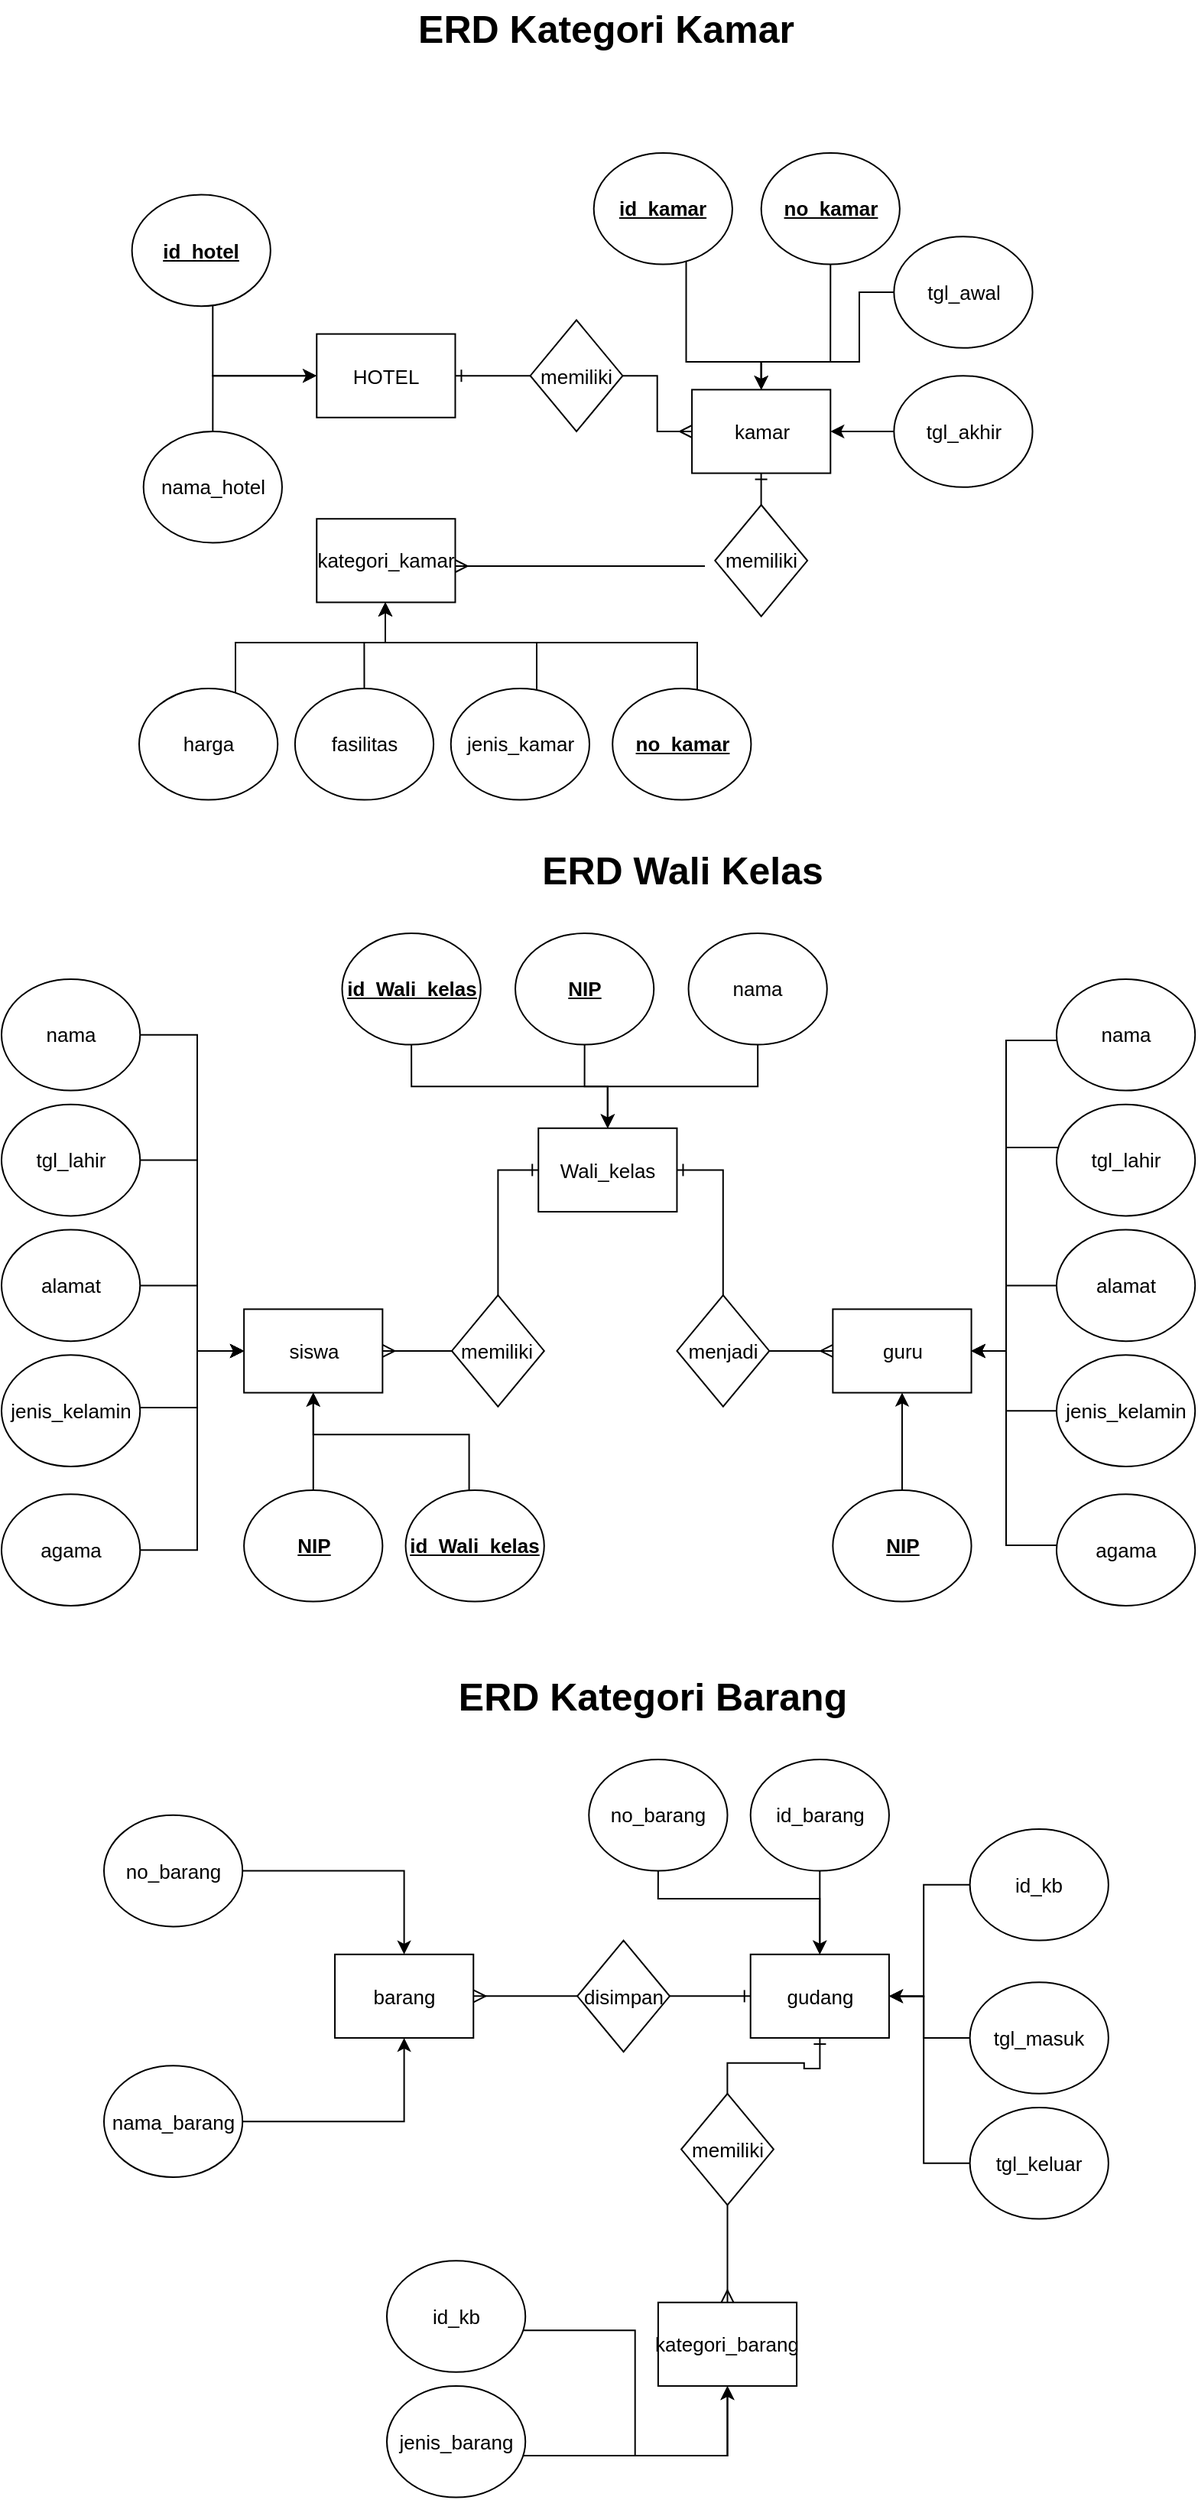 <mxfile version="15.5.0" type="github">
  <diagram id="R2lEEEUBdFMjLlhIrx00" name="Page-1">
    <mxGraphModel dx="868" dy="520" grid="1" gridSize="10" guides="1" tooltips="1" connect="1" arrows="1" fold="1" page="1" pageScale="1" pageWidth="850" pageHeight="1100" math="0" shadow="0" extFonts="Permanent Marker^https://fonts.googleapis.com/css?family=Permanent+Marker">
      <root>
        <mxCell id="0" />
        <mxCell id="1" parent="0" />
        <mxCell id="wKKu8YWsF9nYJKXguxuM-1" value="HOTEL" style="rounded=0;whiteSpace=wrap;html=1;fontSize=13;fontStyle=0" vertex="1" parent="1">
          <mxGeometry x="236.124" y="248.297" width="90.612" height="54.597" as="geometry" />
        </mxCell>
        <mxCell id="wKKu8YWsF9nYJKXguxuM-2" value="kamar" style="rounded=0;whiteSpace=wrap;html=1;fontSize=13;fontStyle=0" vertex="1" parent="1">
          <mxGeometry x="481.533" y="284.695" width="90.612" height="54.597" as="geometry" />
        </mxCell>
        <mxCell id="wKKu8YWsF9nYJKXguxuM-3" value="kategori_kamar" style="rounded=0;whiteSpace=wrap;html=1;fontSize=13;fontStyle=0" vertex="1" parent="1">
          <mxGeometry x="236.123" y="369.104" width="90.612" height="54.597" as="geometry" />
        </mxCell>
        <mxCell id="wKKu8YWsF9nYJKXguxuM-4" style="edgeStyle=orthogonalEdgeStyle;rounded=0;orthogonalLoop=1;jettySize=auto;html=1;fontSize=13;fontStyle=0" edge="1" parent="1" source="wKKu8YWsF9nYJKXguxuM-5" target="wKKu8YWsF9nYJKXguxuM-3">
          <mxGeometry x="-194.29" y="-64.95" as="geometry">
            <Array as="points">
              <mxPoint x="183" y="450" />
              <mxPoint x="281" y="450" />
            </Array>
          </mxGeometry>
        </mxCell>
        <mxCell id="wKKu8YWsF9nYJKXguxuM-5" value="harga" style="ellipse;whiteSpace=wrap;html=1;fontSize=13;fontStyle=0" vertex="1" parent="1">
          <mxGeometry x="120.004" y="480.009" width="90.612" height="72.796" as="geometry" />
        </mxCell>
        <mxCell id="wKKu8YWsF9nYJKXguxuM-6" style="edgeStyle=orthogonalEdgeStyle;rounded=0;orthogonalLoop=1;jettySize=auto;html=1;fontSize=13;fontStyle=0" edge="1" parent="1" source="wKKu8YWsF9nYJKXguxuM-7" target="wKKu8YWsF9nYJKXguxuM-3">
          <mxGeometry x="-194.29" y="-64.95" as="geometry">
            <mxPoint x="250" y="470" as="sourcePoint" />
            <Array as="points">
              <mxPoint x="267" y="450" />
              <mxPoint x="281" y="450" />
            </Array>
          </mxGeometry>
        </mxCell>
        <mxCell id="wKKu8YWsF9nYJKXguxuM-7" value="fasilitas" style="ellipse;whiteSpace=wrap;html=1;fontSize=13;fontStyle=0" vertex="1" parent="1">
          <mxGeometry x="221.943" y="480.009" width="90.612" height="72.796" as="geometry" />
        </mxCell>
        <mxCell id="wKKu8YWsF9nYJKXguxuM-8" style="edgeStyle=orthogonalEdgeStyle;rounded=0;orthogonalLoop=1;jettySize=auto;html=1;fontSize=13;fontStyle=0;endArrow=ERmany;endFill=0;" edge="1" parent="1" target="wKKu8YWsF9nYJKXguxuM-3">
          <mxGeometry x="-194.29" y="-64.95" as="geometry">
            <mxPoint x="490" y="400" as="sourcePoint" />
            <Array as="points">
              <mxPoint x="410" y="400" />
              <mxPoint x="410" y="400" />
            </Array>
          </mxGeometry>
        </mxCell>
        <mxCell id="wKKu8YWsF9nYJKXguxuM-9" style="edgeStyle=orthogonalEdgeStyle;rounded=0;orthogonalLoop=1;jettySize=auto;html=1;fontSize=13;endArrow=ERone;endFill=0;" edge="1" parent="1" source="wKKu8YWsF9nYJKXguxuM-10" target="wKKu8YWsF9nYJKXguxuM-2">
          <mxGeometry x="54.9" y="2.61" as="geometry" />
        </mxCell>
        <mxCell id="wKKu8YWsF9nYJKXguxuM-10" value="memiliki" style="rhombus;whiteSpace=wrap;html=1;fontSize=13;fontStyle=0" vertex="1" parent="1">
          <mxGeometry x="496.635" y="360.0" width="60.408" height="72.796" as="geometry" />
        </mxCell>
        <mxCell id="wKKu8YWsF9nYJKXguxuM-11" style="edgeStyle=orthogonalEdgeStyle;rounded=0;orthogonalLoop=1;jettySize=auto;html=1;fontSize=13;fontStyle=0;endArrow=ERmany;endFill=0;" edge="1" parent="1" source="wKKu8YWsF9nYJKXguxuM-13" target="wKKu8YWsF9nYJKXguxuM-2">
          <mxGeometry x="54.9" y="2.61" as="geometry" />
        </mxCell>
        <mxCell id="wKKu8YWsF9nYJKXguxuM-12" style="edgeStyle=orthogonalEdgeStyle;rounded=0;orthogonalLoop=1;jettySize=auto;html=1;fontSize=13;endArrow=ERone;endFill=0;" edge="1" parent="1" source="wKKu8YWsF9nYJKXguxuM-13" target="wKKu8YWsF9nYJKXguxuM-1">
          <mxGeometry x="54.9" y="2.61" as="geometry">
            <mxPoint x="341.839" y="275.596" as="targetPoint" />
          </mxGeometry>
        </mxCell>
        <mxCell id="wKKu8YWsF9nYJKXguxuM-13" value="memiliki" style="rhombus;whiteSpace=wrap;html=1;fontSize=13;fontStyle=0" vertex="1" parent="1">
          <mxGeometry x="375.818" y="239.198" width="60.408" height="72.796" as="geometry" />
        </mxCell>
        <mxCell id="wKKu8YWsF9nYJKXguxuM-14" style="edgeStyle=orthogonalEdgeStyle;rounded=0;orthogonalLoop=1;jettySize=auto;html=1;fontSize=13;fontStyle=0" edge="1" parent="1" source="wKKu8YWsF9nYJKXguxuM-15" target="wKKu8YWsF9nYJKXguxuM-2">
          <mxGeometry x="54.9" y="2.61" as="geometry">
            <Array as="points">
              <mxPoint x="477.757" y="266.496" />
              <mxPoint x="526.839" y="266.496" />
            </Array>
          </mxGeometry>
        </mxCell>
        <mxCell id="wKKu8YWsF9nYJKXguxuM-15" value="id_kamar" style="ellipse;whiteSpace=wrap;html=1;fontSize=13;fontStyle=5" vertex="1" parent="1">
          <mxGeometry x="417.349" y="130.003" width="90.612" height="72.796" as="geometry" />
        </mxCell>
        <mxCell id="wKKu8YWsF9nYJKXguxuM-16" style="edgeStyle=orthogonalEdgeStyle;rounded=0;orthogonalLoop=1;jettySize=auto;html=1;fontSize=13;fontStyle=0" edge="1" parent="1" source="wKKu8YWsF9nYJKXguxuM-17" target="wKKu8YWsF9nYJKXguxuM-1">
          <mxGeometry x="54.9" y="2.61" as="geometry">
            <Array as="points">
              <mxPoint x="168.165" y="275.596" />
            </Array>
          </mxGeometry>
        </mxCell>
        <mxCell id="wKKu8YWsF9nYJKXguxuM-17" value="id_hotel" style="ellipse;whiteSpace=wrap;html=1;fontSize=13;fontStyle=5" vertex="1" parent="1">
          <mxGeometry x="115.308" y="157.302" width="90.612" height="72.796" as="geometry" />
        </mxCell>
        <mxCell id="wKKu8YWsF9nYJKXguxuM-18" style="edgeStyle=orthogonalEdgeStyle;rounded=0;orthogonalLoop=1;jettySize=auto;html=1;fontSize=13;fontStyle=0" edge="1" parent="1" source="wKKu8YWsF9nYJKXguxuM-19" target="wKKu8YWsF9nYJKXguxuM-1">
          <mxGeometry x="54.9" y="2.61" as="geometry">
            <Array as="points">
              <mxPoint x="168.165" y="275.596" />
            </Array>
          </mxGeometry>
        </mxCell>
        <mxCell id="wKKu8YWsF9nYJKXguxuM-19" value="nama_hotel" style="ellipse;whiteSpace=wrap;html=1;fontSize=13;fontStyle=0" vertex="1" parent="1">
          <mxGeometry x="122.859" y="311.994" width="90.612" height="72.796" as="geometry" />
        </mxCell>
        <mxCell id="wKKu8YWsF9nYJKXguxuM-20" style="edgeStyle=orthogonalEdgeStyle;rounded=0;orthogonalLoop=1;jettySize=auto;html=1;fontSize=13;endArrow=classic;endFill=1;" edge="1" parent="1" source="wKKu8YWsF9nYJKXguxuM-21" target="wKKu8YWsF9nYJKXguxuM-3">
          <mxGeometry x="-194.29" y="-64.95" as="geometry">
            <mxPoint x="326.73" y="444.623" as="targetPoint" />
            <Array as="points">
              <mxPoint x="485" y="450" />
              <mxPoint x="281" y="450" />
            </Array>
          </mxGeometry>
        </mxCell>
        <mxCell id="wKKu8YWsF9nYJKXguxuM-21" value="no_kamar" style="ellipse;whiteSpace=wrap;html=1;fontSize=13;fontStyle=5" vertex="1" parent="1">
          <mxGeometry x="429.598" y="480.004" width="90.612" height="72.796" as="geometry" />
        </mxCell>
        <mxCell id="wKKu8YWsF9nYJKXguxuM-22" value="ERD Kategori Kamar" style="text;html=1;strokeColor=none;fillColor=none;align=center;verticalAlign=middle;whiteSpace=wrap;rounded=0;fontSize=25;fontStyle=1" vertex="1" parent="1">
          <mxGeometry x="262" y="30" width="326.83" height="36.4" as="geometry" />
        </mxCell>
        <mxCell id="wKKu8YWsF9nYJKXguxuM-23" value="ERD Wali Kelas" style="text;html=1;strokeColor=none;fillColor=none;align=center;verticalAlign=middle;whiteSpace=wrap;rounded=0;fontSize=25;fontStyle=1" vertex="1" parent="1">
          <mxGeometry x="361.642" y="580.002" width="226.531" height="36.398" as="geometry" />
        </mxCell>
        <mxCell id="wKKu8YWsF9nYJKXguxuM-24" value="ERD Kategori Barang" style="text;html=1;strokeColor=none;fillColor=none;align=center;verticalAlign=middle;whiteSpace=wrap;rounded=0;fontSize=25;fontStyle=1" vertex="1" parent="1">
          <mxGeometry x="312.55" y="1120" width="285.51" height="36.4" as="geometry" />
        </mxCell>
        <mxCell id="wKKu8YWsF9nYJKXguxuM-25" value="&lt;font style=&quot;font-size: 13px;&quot;&gt;Wali_kelas&lt;/font&gt;" style="rounded=0;whiteSpace=wrap;html=1;fontSize=13;" vertex="1" parent="1">
          <mxGeometry x="381.122" y="767.392" width="90.612" height="54.597" as="geometry" />
        </mxCell>
        <mxCell id="wKKu8YWsF9nYJKXguxuM-26" value="&lt;font style=&quot;font-size: 13px&quot;&gt;siswa&lt;/font&gt;" style="rounded=0;whiteSpace=wrap;html=1;fontSize=13;" vertex="1" parent="1">
          <mxGeometry x="188.571" y="885.685" width="90.612" height="54.597" as="geometry" />
        </mxCell>
        <mxCell id="wKKu8YWsF9nYJKXguxuM-27" value="guru" style="rounded=0;whiteSpace=wrap;html=1;fontSize=13;" vertex="1" parent="1">
          <mxGeometry x="573.673" y="885.685" width="90.612" height="54.597" as="geometry" />
        </mxCell>
        <mxCell id="wKKu8YWsF9nYJKXguxuM-28" style="edgeStyle=orthogonalEdgeStyle;rounded=0;orthogonalLoop=1;jettySize=auto;html=1;fontSize=13;endArrow=ERone;endFill=0;" edge="1" parent="1" source="wKKu8YWsF9nYJKXguxuM-30" target="wKKu8YWsF9nYJKXguxuM-25">
          <mxGeometry x="30" y="-160.76" as="geometry">
            <Array as="points">
              <mxPoint x="354.694" y="794.69" />
            </Array>
          </mxGeometry>
        </mxCell>
        <mxCell id="wKKu8YWsF9nYJKXguxuM-29" style="edgeStyle=orthogonalEdgeStyle;rounded=0;orthogonalLoop=1;jettySize=auto;html=1;fontSize=13;endArrow=ERmany;endFill=0;" edge="1" parent="1" source="wKKu8YWsF9nYJKXguxuM-30" target="wKKu8YWsF9nYJKXguxuM-26">
          <mxGeometry x="30" y="-160.76" as="geometry" />
        </mxCell>
        <mxCell id="wKKu8YWsF9nYJKXguxuM-30" value="memiliki" style="rhombus;whiteSpace=wrap;html=1;fontSize=13;" vertex="1" parent="1">
          <mxGeometry x="324.49" y="876.586" width="60.408" height="72.796" as="geometry" />
        </mxCell>
        <mxCell id="wKKu8YWsF9nYJKXguxuM-31" style="edgeStyle=orthogonalEdgeStyle;rounded=0;orthogonalLoop=1;jettySize=auto;html=1;fontSize=13;endArrow=ERone;endFill=0;" edge="1" parent="1" source="wKKu8YWsF9nYJKXguxuM-33" target="wKKu8YWsF9nYJKXguxuM-25">
          <mxGeometry x="30" y="-160.76" as="geometry">
            <Array as="points">
              <mxPoint x="501.939" y="794.69" />
            </Array>
          </mxGeometry>
        </mxCell>
        <mxCell id="wKKu8YWsF9nYJKXguxuM-32" style="edgeStyle=orthogonalEdgeStyle;rounded=0;orthogonalLoop=1;jettySize=auto;html=1;fontSize=13;endArrow=ERmany;endFill=0;" edge="1" parent="1" source="wKKu8YWsF9nYJKXguxuM-33" target="wKKu8YWsF9nYJKXguxuM-27">
          <mxGeometry x="30" y="-160.76" as="geometry" />
        </mxCell>
        <mxCell id="wKKu8YWsF9nYJKXguxuM-33" value="menjadi" style="rhombus;whiteSpace=wrap;html=1;fontSize=13;" vertex="1" parent="1">
          <mxGeometry x="471.735" y="876.586" width="60.408" height="72.796" as="geometry" />
        </mxCell>
        <mxCell id="wKKu8YWsF9nYJKXguxuM-34" style="edgeStyle=orthogonalEdgeStyle;rounded=0;orthogonalLoop=1;jettySize=auto;html=1;entryX=0.5;entryY=0;entryDx=0;entryDy=0;fontSize=13;endArrow=classic;endFill=1;" edge="1" parent="1" source="wKKu8YWsF9nYJKXguxuM-35" target="wKKu8YWsF9nYJKXguxuM-25">
          <mxGeometry x="30" y="-160.76" as="geometry" />
        </mxCell>
        <mxCell id="wKKu8YWsF9nYJKXguxuM-35" value="NIP" style="ellipse;whiteSpace=wrap;html=1;fontSize=13;fontStyle=5" vertex="1" parent="1">
          <mxGeometry x="366.02" y="639.998" width="90.612" height="72.796" as="geometry" />
        </mxCell>
        <mxCell id="wKKu8YWsF9nYJKXguxuM-36" style="edgeStyle=orthogonalEdgeStyle;rounded=0;orthogonalLoop=1;jettySize=auto;html=1;entryX=1;entryY=0.5;entryDx=0;entryDy=0;fontSize=13;endArrow=classic;endFill=1;" edge="1" parent="1" source="wKKu8YWsF9nYJKXguxuM-37" target="wKKu8YWsF9nYJKXguxuM-27">
          <mxGeometry x="30" y="-160.76" as="geometry">
            <mxPoint x="717.143" y="721.894" as="sourcePoint" />
            <Array as="points">
              <mxPoint x="687" y="710" />
              <mxPoint x="687" y="913" />
            </Array>
          </mxGeometry>
        </mxCell>
        <mxCell id="wKKu8YWsF9nYJKXguxuM-37" value="nama" style="ellipse;whiteSpace=wrap;html=1;fontSize=13;" vertex="1" parent="1">
          <mxGeometry x="719.998" y="669.995" width="90.612" height="72.796" as="geometry" />
        </mxCell>
        <mxCell id="wKKu8YWsF9nYJKXguxuM-38" style="edgeStyle=orthogonalEdgeStyle;rounded=0;orthogonalLoop=1;jettySize=auto;html=1;fontSize=13;endArrow=classic;endFill=1;" edge="1" parent="1" source="wKKu8YWsF9nYJKXguxuM-39" target="wKKu8YWsF9nYJKXguxuM-27">
          <mxGeometry x="30" y="-160.76" as="geometry">
            <mxPoint x="717.143" y="803.79" as="sourcePoint" />
            <Array as="points">
              <mxPoint x="687" y="780" />
              <mxPoint x="687" y="913" />
            </Array>
          </mxGeometry>
        </mxCell>
        <mxCell id="wKKu8YWsF9nYJKXguxuM-39" value="tgl_lahir" style="ellipse;whiteSpace=wrap;html=1;fontSize=13;" vertex="1" parent="1">
          <mxGeometry x="719.998" y="751.891" width="90.612" height="72.796" as="geometry" />
        </mxCell>
        <mxCell id="wKKu8YWsF9nYJKXguxuM-40" style="edgeStyle=orthogonalEdgeStyle;rounded=0;orthogonalLoop=1;jettySize=auto;html=1;fontSize=13;endArrow=classic;endFill=1;" edge="1" parent="1" source="wKKu8YWsF9nYJKXguxuM-41" target="wKKu8YWsF9nYJKXguxuM-27">
          <mxGeometry x="30" y="-160.76" as="geometry">
            <mxPoint x="717.143" y="885.685" as="sourcePoint" />
            <Array as="points">
              <mxPoint x="687" y="870" />
              <mxPoint x="687" y="913" />
            </Array>
          </mxGeometry>
        </mxCell>
        <mxCell id="wKKu8YWsF9nYJKXguxuM-41" value="alamat" style="ellipse;whiteSpace=wrap;html=1;fontSize=13;" vertex="1" parent="1">
          <mxGeometry x="719.998" y="833.787" width="90.612" height="72.796" as="geometry" />
        </mxCell>
        <mxCell id="wKKu8YWsF9nYJKXguxuM-42" style="edgeStyle=orthogonalEdgeStyle;rounded=0;orthogonalLoop=1;jettySize=auto;html=1;entryX=1;entryY=0.5;entryDx=0;entryDy=0;fontSize=13;endArrow=classic;endFill=1;" edge="1" parent="1" source="wKKu8YWsF9nYJKXguxuM-43" target="wKKu8YWsF9nYJKXguxuM-27">
          <mxGeometry x="30" y="-160.76" as="geometry">
            <mxPoint x="717.143" y="967.581" as="sourcePoint" />
            <Array as="points">
              <mxPoint x="687" y="952" />
              <mxPoint x="687" y="913" />
            </Array>
          </mxGeometry>
        </mxCell>
        <mxCell id="wKKu8YWsF9nYJKXguxuM-43" value="jenis_kelamin" style="ellipse;whiteSpace=wrap;html=1;fontSize=13;" vertex="1" parent="1">
          <mxGeometry x="719.998" y="915.683" width="90.612" height="72.796" as="geometry" />
        </mxCell>
        <mxCell id="wKKu8YWsF9nYJKXguxuM-44" style="edgeStyle=orthogonalEdgeStyle;rounded=0;orthogonalLoop=1;jettySize=auto;html=1;entryX=1;entryY=0.5;entryDx=0;entryDy=0;fontSize=13;endArrow=classic;endFill=1;" edge="1" parent="1" source="wKKu8YWsF9nYJKXguxuM-45" target="wKKu8YWsF9nYJKXguxuM-27">
          <mxGeometry x="30" y="-160.76" as="geometry">
            <mxPoint x="717.143" y="1058.576" as="sourcePoint" />
            <Array as="points">
              <mxPoint x="687" y="1040" />
              <mxPoint x="687" y="913" />
            </Array>
          </mxGeometry>
        </mxCell>
        <mxCell id="wKKu8YWsF9nYJKXguxuM-45" value="agama" style="ellipse;whiteSpace=wrap;html=1;fontSize=13;" vertex="1" parent="1">
          <mxGeometry x="719.998" y="1006.678" width="90.612" height="72.796" as="geometry" />
        </mxCell>
        <mxCell id="wKKu8YWsF9nYJKXguxuM-46" style="edgeStyle=orthogonalEdgeStyle;rounded=0;orthogonalLoop=1;jettySize=auto;html=1;fontSize=13;endArrow=classic;endFill=1;" edge="1" parent="1" source="wKKu8YWsF9nYJKXguxuM-47" target="wKKu8YWsF9nYJKXguxuM-26">
          <mxGeometry x="30" y="-160.76" as="geometry" />
        </mxCell>
        <mxCell id="wKKu8YWsF9nYJKXguxuM-47" value="NIP" style="ellipse;whiteSpace=wrap;html=1;fontSize=13;fontStyle=5" vertex="1" parent="1">
          <mxGeometry x="188.571" y="1003.979" width="90.612" height="72.796" as="geometry" />
        </mxCell>
        <mxCell id="wKKu8YWsF9nYJKXguxuM-48" style="edgeStyle=orthogonalEdgeStyle;rounded=0;orthogonalLoop=1;jettySize=auto;html=1;fontSize=13;endArrow=classic;endFill=1;" edge="1" parent="1" source="wKKu8YWsF9nYJKXguxuM-49" target="wKKu8YWsF9nYJKXguxuM-26">
          <mxGeometry x="30" y="-160.76" as="geometry">
            <Array as="points">
              <mxPoint x="158" y="706" />
              <mxPoint x="158" y="913" />
            </Array>
          </mxGeometry>
        </mxCell>
        <mxCell id="wKKu8YWsF9nYJKXguxuM-49" value="nama" style="ellipse;whiteSpace=wrap;html=1;fontSize=13;" vertex="1" parent="1">
          <mxGeometry x="30" y="669.995" width="90.612" height="72.796" as="geometry" />
        </mxCell>
        <mxCell id="wKKu8YWsF9nYJKXguxuM-50" style="edgeStyle=orthogonalEdgeStyle;rounded=0;orthogonalLoop=1;jettySize=auto;html=1;fontSize=13;endArrow=classic;endFill=1;" edge="1" parent="1" source="wKKu8YWsF9nYJKXguxuM-51" target="wKKu8YWsF9nYJKXguxuM-26">
          <mxGeometry x="30" y="-160.76" as="geometry">
            <Array as="points">
              <mxPoint x="158" y="788" />
              <mxPoint x="158" y="913" />
            </Array>
          </mxGeometry>
        </mxCell>
        <mxCell id="wKKu8YWsF9nYJKXguxuM-51" value="tgl_lahir" style="ellipse;whiteSpace=wrap;html=1;fontSize=13;" vertex="1" parent="1">
          <mxGeometry x="30" y="751.891" width="90.612" height="72.796" as="geometry" />
        </mxCell>
        <mxCell id="wKKu8YWsF9nYJKXguxuM-52" style="edgeStyle=orthogonalEdgeStyle;rounded=0;orthogonalLoop=1;jettySize=auto;html=1;fontSize=13;endArrow=classic;endFill=1;" edge="1" parent="1" source="wKKu8YWsF9nYJKXguxuM-53" target="wKKu8YWsF9nYJKXguxuM-26">
          <mxGeometry x="30" y="-160.76" as="geometry">
            <Array as="points">
              <mxPoint x="158" y="870" />
              <mxPoint x="158" y="913" />
            </Array>
          </mxGeometry>
        </mxCell>
        <mxCell id="wKKu8YWsF9nYJKXguxuM-53" value="alamat" style="ellipse;whiteSpace=wrap;html=1;fontSize=13;" vertex="1" parent="1">
          <mxGeometry x="30" y="833.787" width="90.612" height="72.796" as="geometry" />
        </mxCell>
        <mxCell id="wKKu8YWsF9nYJKXguxuM-54" style="edgeStyle=orthogonalEdgeStyle;rounded=0;orthogonalLoop=1;jettySize=auto;html=1;fontSize=13;endArrow=classic;endFill=1;" edge="1" parent="1" source="wKKu8YWsF9nYJKXguxuM-55" target="wKKu8YWsF9nYJKXguxuM-26">
          <mxGeometry x="30" y="-160.76" as="geometry">
            <Array as="points">
              <mxPoint x="158" y="950" />
              <mxPoint x="158" y="913" />
            </Array>
          </mxGeometry>
        </mxCell>
        <mxCell id="wKKu8YWsF9nYJKXguxuM-55" value="jenis_kelamin" style="ellipse;whiteSpace=wrap;html=1;fontSize=13;" vertex="1" parent="1">
          <mxGeometry x="30" y="915.683" width="90.612" height="72.796" as="geometry" />
        </mxCell>
        <mxCell id="wKKu8YWsF9nYJKXguxuM-56" style="edgeStyle=orthogonalEdgeStyle;rounded=0;orthogonalLoop=1;jettySize=auto;html=1;fontSize=13;endArrow=classic;endFill=1;" edge="1" parent="1" source="wKKu8YWsF9nYJKXguxuM-57" target="wKKu8YWsF9nYJKXguxuM-26">
          <mxGeometry x="30" y="-160.76" as="geometry">
            <Array as="points">
              <mxPoint x="158" y="1043" />
              <mxPoint x="158" y="913" />
            </Array>
          </mxGeometry>
        </mxCell>
        <mxCell id="wKKu8YWsF9nYJKXguxuM-57" value="agama" style="ellipse;whiteSpace=wrap;html=1;fontSize=13;" vertex="1" parent="1">
          <mxGeometry x="30" y="1006.678" width="90.612" height="72.796" as="geometry" />
        </mxCell>
        <mxCell id="wKKu8YWsF9nYJKXguxuM-58" style="edgeStyle=orthogonalEdgeStyle;rounded=0;orthogonalLoop=1;jettySize=auto;html=1;fontSize=13;endArrow=classic;endFill=1;" edge="1" parent="1" source="wKKu8YWsF9nYJKXguxuM-59" target="wKKu8YWsF9nYJKXguxuM-27">
          <mxGeometry x="30" y="-160.76" as="geometry" />
        </mxCell>
        <mxCell id="wKKu8YWsF9nYJKXguxuM-59" value="NIP" style="ellipse;whiteSpace=wrap;html=1;fontSize=13;fontStyle=5" vertex="1" parent="1">
          <mxGeometry x="573.673" y="1003.979" width="90.612" height="72.796" as="geometry" />
        </mxCell>
        <mxCell id="wKKu8YWsF9nYJKXguxuM-60" style="edgeStyle=orthogonalEdgeStyle;rounded=0;orthogonalLoop=1;jettySize=auto;html=1;fontSize=13;endArrow=classic;endFill=1;" edge="1" parent="1" source="wKKu8YWsF9nYJKXguxuM-61" target="wKKu8YWsF9nYJKXguxuM-25">
          <mxGeometry x="30" y="-160.76" as="geometry">
            <Array as="points">
              <mxPoint x="298.061" y="740.093" />
              <mxPoint x="426.429" y="740.093" />
            </Array>
          </mxGeometry>
        </mxCell>
        <mxCell id="wKKu8YWsF9nYJKXguxuM-61" value="id_Wali_kelas" style="ellipse;whiteSpace=wrap;html=1;fontSize=13;fontStyle=5" vertex="1" parent="1">
          <mxGeometry x="252.755" y="639.998" width="90.612" height="72.796" as="geometry" />
        </mxCell>
        <mxCell id="wKKu8YWsF9nYJKXguxuM-62" style="edgeStyle=orthogonalEdgeStyle;rounded=0;orthogonalLoop=1;jettySize=auto;html=1;entryX=0.5;entryY=0;entryDx=0;entryDy=0;fontSize=13;endArrow=classic;endFill=1;" edge="1" parent="1" source="wKKu8YWsF9nYJKXguxuM-63" target="wKKu8YWsF9nYJKXguxuM-25">
          <mxGeometry x="30" y="-160.76" as="geometry">
            <Array as="points">
              <mxPoint x="524.592" y="740.093" />
              <mxPoint x="426.429" y="740.093" />
            </Array>
          </mxGeometry>
        </mxCell>
        <mxCell id="wKKu8YWsF9nYJKXguxuM-63" value="nama" style="ellipse;whiteSpace=wrap;html=1;fontSize=13;" vertex="1" parent="1">
          <mxGeometry x="479.286" y="639.998" width="90.612" height="72.796" as="geometry" />
        </mxCell>
        <mxCell id="wKKu8YWsF9nYJKXguxuM-64" style="edgeStyle=orthogonalEdgeStyle;rounded=0;orthogonalLoop=1;jettySize=auto;html=1;entryX=0.5;entryY=1;entryDx=0;entryDy=0;fontSize=13;endArrow=classic;endFill=1;" edge="1" parent="1" source="wKKu8YWsF9nYJKXguxuM-65" target="wKKu8YWsF9nYJKXguxuM-26">
          <mxGeometry x="30" y="-160.76" as="geometry">
            <Array as="points">
              <mxPoint x="335.816" y="967.581" />
              <mxPoint x="233.878" y="967.581" />
            </Array>
          </mxGeometry>
        </mxCell>
        <mxCell id="wKKu8YWsF9nYJKXguxuM-65" value="id_Wali_kelas" style="ellipse;whiteSpace=wrap;html=1;fontSize=13;fontStyle=5" vertex="1" parent="1">
          <mxGeometry x="294.286" y="1003.979" width="90.612" height="72.796" as="geometry" />
        </mxCell>
        <mxCell id="wKKu8YWsF9nYJKXguxuM-66" value="barang" style="rounded=0;whiteSpace=wrap;html=1;fontSize=13;" vertex="1" parent="1">
          <mxGeometry x="248.019" y="1307.388" width="90.612" height="54.597" as="geometry" />
        </mxCell>
        <mxCell id="wKKu8YWsF9nYJKXguxuM-67" style="edgeStyle=orthogonalEdgeStyle;rounded=0;orthogonalLoop=1;jettySize=auto;html=1;fontSize=13;endArrow=classic;endFill=1;" edge="1" parent="1" source="wKKu8YWsF9nYJKXguxuM-68" target="wKKu8YWsF9nYJKXguxuM-3">
          <mxGeometry x="-194.29" y="-64.95" as="geometry">
            <Array as="points">
              <mxPoint x="380" y="450" />
              <mxPoint x="281" y="450" />
            </Array>
          </mxGeometry>
        </mxCell>
        <mxCell id="wKKu8YWsF9nYJKXguxuM-68" value="jenis_kamar" style="ellipse;whiteSpace=wrap;html=1;fontSize=13;" vertex="1" parent="1">
          <mxGeometry x="323.881" y="480.009" width="90.612" height="72.796" as="geometry" />
        </mxCell>
        <mxCell id="wKKu8YWsF9nYJKXguxuM-69" style="edgeStyle=orthogonalEdgeStyle;rounded=0;orthogonalLoop=1;jettySize=auto;html=1;fontSize=13;endArrow=classic;endFill=1;" edge="1" parent="1" source="wKKu8YWsF9nYJKXguxuM-70" target="wKKu8YWsF9nYJKXguxuM-2">
          <mxGeometry x="54.9" y="2.61" as="geometry">
            <Array as="points">
              <mxPoint x="572.145" y="266.496" />
              <mxPoint x="526.839" y="266.496" />
            </Array>
          </mxGeometry>
        </mxCell>
        <mxCell id="wKKu8YWsF9nYJKXguxuM-70" value="no_kamar" style="ellipse;whiteSpace=wrap;html=1;fontSize=13;fontStyle=5" vertex="1" parent="1">
          <mxGeometry x="526.839" y="130.003" width="90.612" height="72.796" as="geometry" />
        </mxCell>
        <mxCell id="wKKu8YWsF9nYJKXguxuM-71" style="edgeStyle=orthogonalEdgeStyle;rounded=0;orthogonalLoop=1;jettySize=auto;html=1;fontSize=13;endArrow=classic;endFill=1;" edge="1" parent="1" source="wKKu8YWsF9nYJKXguxuM-72" target="wKKu8YWsF9nYJKXguxuM-2">
          <mxGeometry x="54.9" y="2.61" as="geometry">
            <Array as="points">
              <mxPoint x="591.022" y="220.999" />
              <mxPoint x="591.022" y="266.496" />
              <mxPoint x="526.839" y="266.496" />
            </Array>
          </mxGeometry>
        </mxCell>
        <mxCell id="wKKu8YWsF9nYJKXguxuM-72" value="tgl_awal" style="ellipse;whiteSpace=wrap;html=1;fontSize=13;" vertex="1" parent="1">
          <mxGeometry x="613.676" y="184.601" width="90.612" height="72.796" as="geometry" />
        </mxCell>
        <mxCell id="wKKu8YWsF9nYJKXguxuM-73" style="edgeStyle=orthogonalEdgeStyle;rounded=0;orthogonalLoop=1;jettySize=auto;html=1;entryX=1;entryY=0.5;entryDx=0;entryDy=0;fontSize=13;endArrow=classic;endFill=1;" edge="1" parent="1" source="wKKu8YWsF9nYJKXguxuM-74" target="wKKu8YWsF9nYJKXguxuM-2">
          <mxGeometry x="54.9" y="2.61" as="geometry" />
        </mxCell>
        <mxCell id="wKKu8YWsF9nYJKXguxuM-74" value="tgl_akhir" style="ellipse;whiteSpace=wrap;html=1;fontSize=13;" vertex="1" parent="1">
          <mxGeometry x="613.676" y="275.596" width="90.612" height="72.796" as="geometry" />
        </mxCell>
        <mxCell id="wKKu8YWsF9nYJKXguxuM-75" value="gudang" style="rounded=0;whiteSpace=wrap;html=1;fontSize=13;" vertex="1" parent="1">
          <mxGeometry x="519.855" y="1307.388" width="90.612" height="54.597" as="geometry" />
        </mxCell>
        <mxCell id="wKKu8YWsF9nYJKXguxuM-76" value="kategori_barang" style="rounded=0;whiteSpace=wrap;html=1;fontSize=13;" vertex="1" parent="1">
          <mxGeometry x="459.447" y="1534.877" width="90.612" height="54.597" as="geometry" />
        </mxCell>
        <mxCell id="wKKu8YWsF9nYJKXguxuM-77" style="edgeStyle=orthogonalEdgeStyle;rounded=0;orthogonalLoop=1;jettySize=auto;html=1;fontSize=13;endArrow=ERone;endFill=0;" edge="1" parent="1" source="wKKu8YWsF9nYJKXguxuM-79" target="wKKu8YWsF9nYJKXguxuM-75">
          <mxGeometry x="36.59" y="-257.73" as="geometry" />
        </mxCell>
        <mxCell id="wKKu8YWsF9nYJKXguxuM-78" style="edgeStyle=orthogonalEdgeStyle;rounded=0;orthogonalLoop=1;jettySize=auto;html=1;fontSize=13;endArrow=ERmany;endFill=0;" edge="1" parent="1" source="wKKu8YWsF9nYJKXguxuM-79" target="wKKu8YWsF9nYJKXguxuM-76">
          <mxGeometry x="36.59" y="-257.73" as="geometry" />
        </mxCell>
        <mxCell id="wKKu8YWsF9nYJKXguxuM-79" value="memiliki" style="rhombus;whiteSpace=wrap;html=1;rounded=0;fontSize=13;" vertex="1" parent="1">
          <mxGeometry x="474.549" y="1398.384" width="60.408" height="72.796" as="geometry" />
        </mxCell>
        <mxCell id="wKKu8YWsF9nYJKXguxuM-80" style="edgeStyle=orthogonalEdgeStyle;rounded=0;orthogonalLoop=1;jettySize=auto;html=1;fontSize=13;endArrow=ERmany;endFill=0;" edge="1" parent="1" source="wKKu8YWsF9nYJKXguxuM-82" target="wKKu8YWsF9nYJKXguxuM-66">
          <mxGeometry x="36.59" y="-257.73" as="geometry" />
        </mxCell>
        <mxCell id="wKKu8YWsF9nYJKXguxuM-81" style="edgeStyle=orthogonalEdgeStyle;rounded=0;orthogonalLoop=1;jettySize=auto;html=1;fontSize=13;endArrow=ERone;endFill=0;" edge="1" parent="1" source="wKKu8YWsF9nYJKXguxuM-82" target="wKKu8YWsF9nYJKXguxuM-75">
          <mxGeometry x="36.59" y="-257.73" as="geometry" />
        </mxCell>
        <mxCell id="wKKu8YWsF9nYJKXguxuM-82" value="disimpan" style="rhombus;whiteSpace=wrap;html=1;fontSize=13;" vertex="1" parent="1">
          <mxGeometry x="406.59" y="1298.289" width="60.408" height="72.796" as="geometry" />
        </mxCell>
        <mxCell id="wKKu8YWsF9nYJKXguxuM-83" style="edgeStyle=orthogonalEdgeStyle;rounded=0;orthogonalLoop=1;jettySize=auto;html=1;fontSize=13;endArrow=classic;endFill=1;" edge="1" parent="1" source="wKKu8YWsF9nYJKXguxuM-84" target="wKKu8YWsF9nYJKXguxuM-76">
          <mxGeometry x="36.59" y="-257.73" as="geometry">
            <Array as="points">
              <mxPoint x="444.345" y="1553.076" />
              <mxPoint x="444.345" y="1634.971" />
              <mxPoint x="504.753" y="1634.971" />
            </Array>
          </mxGeometry>
        </mxCell>
        <mxCell id="wKKu8YWsF9nYJKXguxuM-84" value="id_kb" style="ellipse;whiteSpace=wrap;html=1;fontSize=13;" vertex="1" parent="1">
          <mxGeometry x="281.998" y="1507.578" width="90.612" height="72.796" as="geometry" />
        </mxCell>
        <mxCell id="wKKu8YWsF9nYJKXguxuM-85" style="edgeStyle=orthogonalEdgeStyle;rounded=0;orthogonalLoop=1;jettySize=auto;html=1;fontSize=13;endArrow=classic;endFill=1;" edge="1" parent="1" source="wKKu8YWsF9nYJKXguxuM-86" target="wKKu8YWsF9nYJKXguxuM-76">
          <mxGeometry x="36.59" y="-257.73" as="geometry">
            <mxPoint x="293.325" y="1644.071" as="targetPoint" />
            <Array as="points">
              <mxPoint x="504.753" y="1634.971" />
            </Array>
          </mxGeometry>
        </mxCell>
        <mxCell id="wKKu8YWsF9nYJKXguxuM-86" value="jenis_barang" style="ellipse;whiteSpace=wrap;html=1;fontSize=13;" vertex="1" parent="1">
          <mxGeometry x="281.998" y="1589.474" width="90.612" height="72.796" as="geometry" />
        </mxCell>
        <mxCell id="wKKu8YWsF9nYJKXguxuM-87" style="edgeStyle=orthogonalEdgeStyle;rounded=0;orthogonalLoop=1;jettySize=auto;html=1;fontSize=13;endArrow=classic;endFill=1;" edge="1" parent="1" source="wKKu8YWsF9nYJKXguxuM-88" target="wKKu8YWsF9nYJKXguxuM-66">
          <mxGeometry x="36.59" y="-257.73" as="geometry" />
        </mxCell>
        <mxCell id="wKKu8YWsF9nYJKXguxuM-88" value="no_barang" style="ellipse;whiteSpace=wrap;html=1;fontSize=13;" vertex="1" parent="1">
          <mxGeometry x="96.998" y="1216.393" width="90.612" height="72.796" as="geometry" />
        </mxCell>
        <mxCell id="wKKu8YWsF9nYJKXguxuM-89" style="edgeStyle=orthogonalEdgeStyle;rounded=0;orthogonalLoop=1;jettySize=auto;html=1;fontSize=13;endArrow=classic;endFill=1;" edge="1" parent="1" source="wKKu8YWsF9nYJKXguxuM-90" target="wKKu8YWsF9nYJKXguxuM-66">
          <mxGeometry x="36.59" y="-257.73" as="geometry" />
        </mxCell>
        <mxCell id="wKKu8YWsF9nYJKXguxuM-90" value="nama_barang" style="ellipse;whiteSpace=wrap;html=1;fontSize=13;" vertex="1" parent="1">
          <mxGeometry x="96.998" y="1380.185" width="90.612" height="72.796" as="geometry" />
        </mxCell>
        <mxCell id="wKKu8YWsF9nYJKXguxuM-91" style="edgeStyle=orthogonalEdgeStyle;rounded=0;orthogonalLoop=1;jettySize=auto;html=1;fontSize=13;endArrow=classic;endFill=1;" edge="1" parent="1" source="wKKu8YWsF9nYJKXguxuM-92" target="wKKu8YWsF9nYJKXguxuM-75">
          <mxGeometry x="36.59" y="-257.73" as="geometry">
            <Array as="points">
              <mxPoint x="633.121" y="1443.881" />
              <mxPoint x="633.121" y="1334.687" />
            </Array>
          </mxGeometry>
        </mxCell>
        <mxCell id="wKKu8YWsF9nYJKXguxuM-92" value="tgl_keluar" style="ellipse;whiteSpace=wrap;html=1;fontSize=13;" vertex="1" parent="1">
          <mxGeometry x="663.325" y="1407.483" width="90.612" height="72.796" as="geometry" />
        </mxCell>
        <mxCell id="wKKu8YWsF9nYJKXguxuM-93" style="edgeStyle=orthogonalEdgeStyle;rounded=0;orthogonalLoop=1;jettySize=auto;html=1;entryX=1;entryY=0.5;entryDx=0;entryDy=0;fontSize=13;endArrow=classic;endFill=1;" edge="1" parent="1" source="wKKu8YWsF9nYJKXguxuM-94" target="wKKu8YWsF9nYJKXguxuM-75">
          <mxGeometry x="36.59" y="-257.73" as="geometry">
            <Array as="points">
              <mxPoint x="633.121" y="1361.986" />
              <mxPoint x="633.121" y="1334.687" />
            </Array>
          </mxGeometry>
        </mxCell>
        <mxCell id="wKKu8YWsF9nYJKXguxuM-94" value="tgl_masuk" style="ellipse;whiteSpace=wrap;html=1;fontSize=13;" vertex="1" parent="1">
          <mxGeometry x="663.325" y="1325.588" width="90.612" height="72.796" as="geometry" />
        </mxCell>
        <mxCell id="wKKu8YWsF9nYJKXguxuM-95" style="edgeStyle=orthogonalEdgeStyle;rounded=0;orthogonalLoop=1;jettySize=auto;html=1;fontSize=13;endArrow=classic;endFill=1;" edge="1" parent="1" source="wKKu8YWsF9nYJKXguxuM-96" target="wKKu8YWsF9nYJKXguxuM-75">
          <mxGeometry x="36.59" y="-257.73" as="geometry" />
        </mxCell>
        <mxCell id="wKKu8YWsF9nYJKXguxuM-96" value="id_barang" style="ellipse;whiteSpace=wrap;html=1;fontSize=13;" vertex="1" parent="1">
          <mxGeometry x="519.855" y="1179.995" width="90.612" height="72.796" as="geometry" />
        </mxCell>
        <mxCell id="wKKu8YWsF9nYJKXguxuM-97" style="edgeStyle=orthogonalEdgeStyle;rounded=0;orthogonalLoop=1;jettySize=auto;html=1;entryX=1;entryY=0.5;entryDx=0;entryDy=0;fontSize=13;endArrow=classic;endFill=1;" edge="1" parent="1" source="wKKu8YWsF9nYJKXguxuM-98" target="wKKu8YWsF9nYJKXguxuM-75">
          <mxGeometry x="36.59" y="-257.73" as="geometry">
            <Array as="points">
              <mxPoint x="633.121" y="1261.891" />
              <mxPoint x="633.121" y="1334.687" />
            </Array>
          </mxGeometry>
        </mxCell>
        <mxCell id="wKKu8YWsF9nYJKXguxuM-98" value="id_kb" style="ellipse;whiteSpace=wrap;html=1;fontSize=13;" vertex="1" parent="1">
          <mxGeometry x="663.325" y="1225.493" width="90.612" height="72.796" as="geometry" />
        </mxCell>
        <mxCell id="wKKu8YWsF9nYJKXguxuM-99" style="edgeStyle=orthogonalEdgeStyle;rounded=0;orthogonalLoop=1;jettySize=auto;html=1;fontSize=13;endArrow=classic;endFill=1;" edge="1" parent="1" source="wKKu8YWsF9nYJKXguxuM-100" target="wKKu8YWsF9nYJKXguxuM-75">
          <mxGeometry x="36.59" y="-257.73" as="geometry">
            <Array as="points">
              <mxPoint x="459.447" y="1270.99" />
              <mxPoint x="565.161" y="1270.99" />
            </Array>
          </mxGeometry>
        </mxCell>
        <mxCell id="wKKu8YWsF9nYJKXguxuM-100" value="no_barang" style="ellipse;whiteSpace=wrap;html=1;fontSize=13;" vertex="1" parent="1">
          <mxGeometry x="414.141" y="1179.995" width="90.612" height="72.796" as="geometry" />
        </mxCell>
      </root>
    </mxGraphModel>
  </diagram>
</mxfile>
